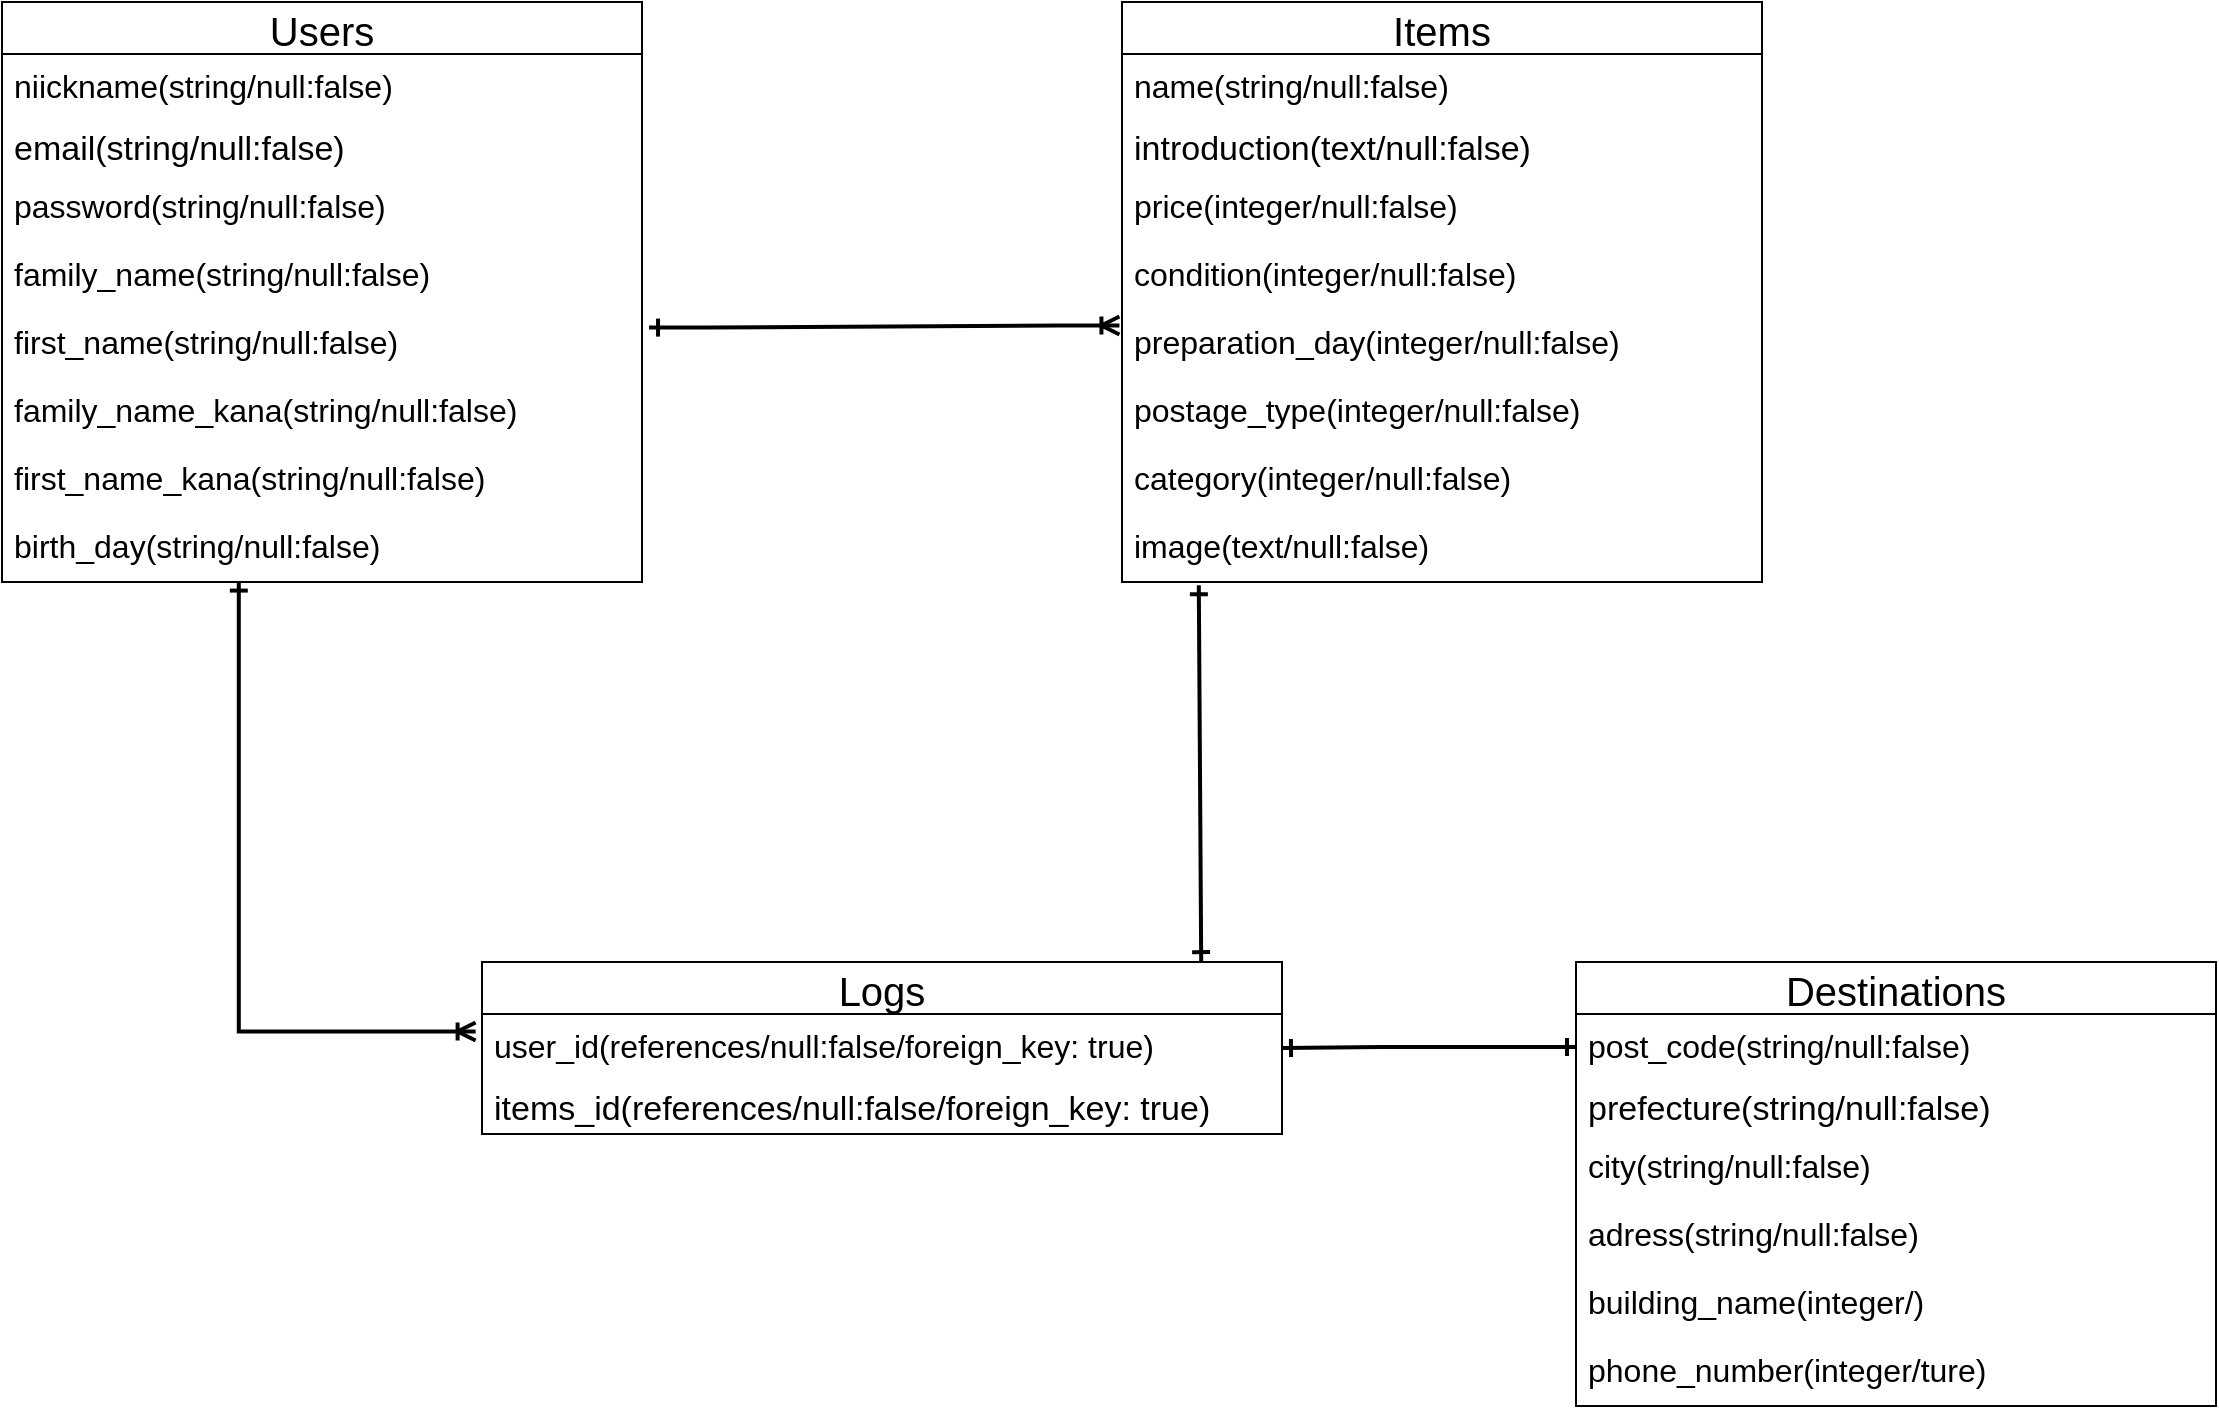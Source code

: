 <mxfile>
    <diagram id="B_ksgdHNI6RtV7ydZzim" name="ページ1">
        <mxGraphModel dx="1271" dy="918" grid="1" gridSize="10" guides="1" tooltips="1" connect="1" arrows="1" fold="1" page="1" pageScale="1" pageWidth="827" pageHeight="1169" math="0" shadow="0">
            <root>
                <mxCell id="0"/>
                <mxCell id="1" parent="0"/>
                <mxCell id="4" value="Users" style="swimlane;fontStyle=0;childLayout=stackLayout;horizontal=1;startSize=26;horizontalStack=0;resizeParent=1;resizeParentMax=0;resizeLast=0;collapsible=1;marginBottom=0;align=center;fontSize=20;fillColor=none;" vertex="1" parent="1">
                    <mxGeometry x="40" y="40" width="320" height="290" as="geometry"/>
                </mxCell>
                <mxCell id="5" value="niickname(string/null:false)&#10;" style="text;strokeColor=none;fillColor=none;spacingLeft=4;spacingRight=4;overflow=hidden;rotatable=0;points=[[0,0.5],[1,0.5]];portConstraint=eastwest;fontSize=16;labelBackgroundColor=none;" vertex="1" parent="4">
                    <mxGeometry y="26" width="320" height="30" as="geometry"/>
                </mxCell>
                <mxCell id="6" value="email(string/null:false)" style="text;strokeColor=none;fillColor=none;spacingLeft=4;spacingRight=4;overflow=hidden;rotatable=0;points=[[0,0.5],[1,0.5]];portConstraint=eastwest;fontSize=17;" vertex="1" parent="4">
                    <mxGeometry y="56" width="320" height="30" as="geometry"/>
                </mxCell>
                <mxCell id="9" value="password(string/null:false)&#10;" style="text;strokeColor=none;fillColor=none;spacingLeft=4;spacingRight=4;overflow=hidden;rotatable=0;points=[[0,0.5],[1,0.5]];portConstraint=eastwest;fontSize=16;" vertex="1" parent="4">
                    <mxGeometry y="86" width="320" height="34" as="geometry"/>
                </mxCell>
                <mxCell id="10" value="family_name(string/null:false)&#10;" style="text;strokeColor=none;fillColor=none;spacingLeft=4;spacingRight=4;overflow=hidden;rotatable=0;points=[[0,0.5],[1,0.5]];portConstraint=eastwest;fontSize=16;" vertex="1" parent="4">
                    <mxGeometry y="120" width="320" height="34" as="geometry"/>
                </mxCell>
                <mxCell id="11" value="first_name(string/null:false)&#10;" style="text;strokeColor=none;fillColor=none;spacingLeft=4;spacingRight=4;overflow=hidden;rotatable=0;points=[[0,0.5],[1,0.5]];portConstraint=eastwest;fontSize=16;" vertex="1" parent="4">
                    <mxGeometry y="154" width="320" height="34" as="geometry"/>
                </mxCell>
                <mxCell id="13" value="family_name_kana(string/null:false)&#10;" style="text;strokeColor=none;fillColor=none;spacingLeft=4;spacingRight=4;overflow=hidden;rotatable=0;points=[[0,0.5],[1,0.5]];portConstraint=eastwest;fontSize=16;" vertex="1" parent="4">
                    <mxGeometry y="188" width="320" height="34" as="geometry"/>
                </mxCell>
                <mxCell id="12" value="first_name_kana(string/null:false)&#10;" style="text;strokeColor=none;fillColor=none;spacingLeft=4;spacingRight=4;overflow=hidden;rotatable=0;points=[[0,0.5],[1,0.5]];portConstraint=eastwest;fontSize=16;" vertex="1" parent="4">
                    <mxGeometry y="222" width="320" height="34" as="geometry"/>
                </mxCell>
                <mxCell id="7" value="birth_day(string/null:false)&#10;" style="text;strokeColor=none;fillColor=none;spacingLeft=4;spacingRight=4;overflow=hidden;rotatable=0;points=[[0,0.5],[1,0.5]];portConstraint=eastwest;fontSize=16;" vertex="1" parent="4">
                    <mxGeometry y="256" width="320" height="34" as="geometry"/>
                </mxCell>
                <mxCell id="14" value="Items" style="swimlane;fontStyle=0;childLayout=stackLayout;horizontal=1;startSize=26;horizontalStack=0;resizeParent=1;resizeParentMax=0;resizeLast=0;collapsible=1;marginBottom=0;align=center;fontSize=20;fillColor=none;" vertex="1" parent="1">
                    <mxGeometry x="600" y="40" width="320" height="290" as="geometry"/>
                </mxCell>
                <mxCell id="15" value="name(string/null:false)&#10;" style="text;strokeColor=none;fillColor=none;spacingLeft=4;spacingRight=4;overflow=hidden;rotatable=0;points=[[0,0.5],[1,0.5]];portConstraint=eastwest;fontSize=16;labelBackgroundColor=none;" vertex="1" parent="14">
                    <mxGeometry y="26" width="320" height="30" as="geometry"/>
                </mxCell>
                <mxCell id="16" value="introduction(text/null:false)" style="text;strokeColor=none;fillColor=none;spacingLeft=4;spacingRight=4;overflow=hidden;rotatable=0;points=[[0,0.5],[1,0.5]];portConstraint=eastwest;fontSize=17;" vertex="1" parent="14">
                    <mxGeometry y="56" width="320" height="30" as="geometry"/>
                </mxCell>
                <mxCell id="17" value="price(integer/null:false)&#10;" style="text;strokeColor=none;fillColor=none;spacingLeft=4;spacingRight=4;overflow=hidden;rotatable=0;points=[[0,0.5],[1,0.5]];portConstraint=eastwest;fontSize=16;" vertex="1" parent="14">
                    <mxGeometry y="86" width="320" height="34" as="geometry"/>
                </mxCell>
                <mxCell id="18" value="condition(integer/null:false)&#10;" style="text;strokeColor=none;fillColor=none;spacingLeft=4;spacingRight=4;overflow=hidden;rotatable=0;points=[[0,0.5],[1,0.5]];portConstraint=eastwest;fontSize=16;" vertex="1" parent="14">
                    <mxGeometry y="120" width="320" height="34" as="geometry"/>
                </mxCell>
                <mxCell id="19" value="preparation_day(integer/null:false)&#10;" style="text;strokeColor=none;fillColor=none;spacingLeft=4;spacingRight=4;overflow=hidden;rotatable=0;points=[[0,0.5],[1,0.5]];portConstraint=eastwest;fontSize=16;" vertex="1" parent="14">
                    <mxGeometry y="154" width="320" height="34" as="geometry"/>
                </mxCell>
                <mxCell id="20" value="postage_type(integer/null:false)&#10;" style="text;strokeColor=none;fillColor=none;spacingLeft=4;spacingRight=4;overflow=hidden;rotatable=0;points=[[0,0.5],[1,0.5]];portConstraint=eastwest;fontSize=16;" vertex="1" parent="14">
                    <mxGeometry y="188" width="320" height="34" as="geometry"/>
                </mxCell>
                <mxCell id="21" value="category(integer/null:false)&#10;" style="text;strokeColor=none;fillColor=none;spacingLeft=4;spacingRight=4;overflow=hidden;rotatable=0;points=[[0,0.5],[1,0.5]];portConstraint=eastwest;fontSize=16;" vertex="1" parent="14">
                    <mxGeometry y="222" width="320" height="34" as="geometry"/>
                </mxCell>
                <mxCell id="22" value="image(text/null:false)&#10;" style="text;strokeColor=none;fillColor=none;spacingLeft=4;spacingRight=4;overflow=hidden;rotatable=0;points=[[0,0.5],[1,0.5]];portConstraint=eastwest;fontSize=16;" vertex="1" parent="14">
                    <mxGeometry y="256" width="320" height="34" as="geometry"/>
                </mxCell>
                <mxCell id="23" value="Logs" style="swimlane;fontStyle=0;childLayout=stackLayout;horizontal=1;startSize=26;horizontalStack=0;resizeParent=1;resizeParentMax=0;resizeLast=0;collapsible=1;marginBottom=0;align=center;fontSize=20;fillColor=none;" vertex="1" parent="1">
                    <mxGeometry x="280" y="520" width="400" height="86" as="geometry"/>
                </mxCell>
                <mxCell id="24" value="user_id(references/null:false/foreign_key: true)&#10;" style="text;strokeColor=none;fillColor=none;spacingLeft=4;spacingRight=4;overflow=hidden;rotatable=0;points=[[0,0.5],[1,0.5]];portConstraint=eastwest;fontSize=16;labelBackgroundColor=none;" vertex="1" parent="23">
                    <mxGeometry y="26" width="400" height="30" as="geometry"/>
                </mxCell>
                <mxCell id="52" value="" style="endArrow=ERone;html=1;rounded=0;fontSize=19;strokeWidth=2;jumpSize=12;startArrow=ERone;startFill=0;endFill=0;" edge="1" parent="23">
                    <mxGeometry relative="1" as="geometry">
                        <mxPoint x="400" y="43" as="sourcePoint"/>
                        <mxPoint x="547" y="42.5" as="targetPoint"/>
                        <Array as="points">
                            <mxPoint x="450" y="42.5"/>
                        </Array>
                    </mxGeometry>
                </mxCell>
                <mxCell id="25" value="items_id(references/null:false/foreign_key: true)" style="text;strokeColor=none;fillColor=none;spacingLeft=4;spacingRight=4;overflow=hidden;rotatable=0;points=[[0,0.5],[1,0.5]];portConstraint=eastwest;fontSize=17;" vertex="1" parent="23">
                    <mxGeometry y="56" width="400" height="30" as="geometry"/>
                </mxCell>
                <mxCell id="33" value="Destinations" style="swimlane;fontStyle=0;childLayout=stackLayout;horizontal=1;startSize=26;horizontalStack=0;resizeParent=1;resizeParentMax=0;resizeLast=0;collapsible=1;marginBottom=0;align=center;fontSize=20;fillColor=none;" vertex="1" parent="1">
                    <mxGeometry x="827" y="520" width="320" height="222" as="geometry"/>
                </mxCell>
                <mxCell id="34" value="post_code(string/null:false)&#10;" style="text;strokeColor=none;fillColor=none;spacingLeft=4;spacingRight=4;overflow=hidden;rotatable=0;points=[[0,0.5],[1,0.5]];portConstraint=eastwest;fontSize=16;labelBackgroundColor=none;" vertex="1" parent="33">
                    <mxGeometry y="26" width="320" height="30" as="geometry"/>
                </mxCell>
                <mxCell id="35" value="prefecture(string/null:false)" style="text;strokeColor=none;fillColor=none;spacingLeft=4;spacingRight=4;overflow=hidden;rotatable=0;points=[[0,0.5],[1,0.5]];portConstraint=eastwest;fontSize=17;" vertex="1" parent="33">
                    <mxGeometry y="56" width="320" height="30" as="geometry"/>
                </mxCell>
                <mxCell id="36" value="city(string/null:false)&#10;" style="text;strokeColor=none;fillColor=none;spacingLeft=4;spacingRight=4;overflow=hidden;rotatable=0;points=[[0,0.5],[1,0.5]];portConstraint=eastwest;fontSize=16;" vertex="1" parent="33">
                    <mxGeometry y="86" width="320" height="34" as="geometry"/>
                </mxCell>
                <mxCell id="37" value="adress(string/null:false)&#10;" style="text;strokeColor=none;fillColor=none;spacingLeft=4;spacingRight=4;overflow=hidden;rotatable=0;points=[[0,0.5],[1,0.5]];portConstraint=eastwest;fontSize=16;" vertex="1" parent="33">
                    <mxGeometry y="120" width="320" height="34" as="geometry"/>
                </mxCell>
                <mxCell id="38" value="building_name(integer/)&#10;" style="text;strokeColor=none;fillColor=none;spacingLeft=4;spacingRight=4;overflow=hidden;rotatable=0;points=[[0,0.5],[1,0.5]];portConstraint=eastwest;fontSize=16;" vertex="1" parent="33">
                    <mxGeometry y="154" width="320" height="34" as="geometry"/>
                </mxCell>
                <mxCell id="39" value="phone_number(integer/ture)&#10;" style="text;strokeColor=none;fillColor=none;spacingLeft=4;spacingRight=4;overflow=hidden;rotatable=0;points=[[0,0.5],[1,0.5]];portConstraint=eastwest;fontSize=16;" vertex="1" parent="33">
                    <mxGeometry y="188" width="320" height="34" as="geometry"/>
                </mxCell>
                <mxCell id="47" value="" style="edgeStyle=entityRelationEdgeStyle;fontSize=12;html=1;endArrow=ERoneToMany;rounded=0;strokeWidth=2;jumpSize=12;exitX=1.011;exitY=0.259;exitDx=0;exitDy=0;exitPerimeter=0;entryX=-0.004;entryY=0.229;entryDx=0;entryDy=0;entryPerimeter=0;startArrow=ERone;startFill=0;" edge="1" parent="1" source="11" target="19">
                    <mxGeometry width="100" height="100" relative="1" as="geometry">
                        <mxPoint x="430" y="370" as="sourcePoint"/>
                        <mxPoint x="530" y="270" as="targetPoint"/>
                    </mxGeometry>
                </mxCell>
                <mxCell id="51" value="" style="edgeStyle=orthogonalEdgeStyle;fontSize=12;html=1;endArrow=ERoneToMany;rounded=0;strokeWidth=2;jumpSize=12;startArrow=ERone;startFill=0;entryX=-0.008;entryY=0.293;entryDx=0;entryDy=0;entryPerimeter=0;exitX=0.37;exitY=0.994;exitDx=0;exitDy=0;exitPerimeter=0;" edge="1" parent="1" source="7" target="24">
                    <mxGeometry width="100" height="100" relative="1" as="geometry">
                        <mxPoint x="160" y="340" as="sourcePoint"/>
                        <mxPoint x="540" y="270" as="targetPoint"/>
                    </mxGeometry>
                </mxCell>
                <mxCell id="66" value="" style="endArrow=ERone;html=1;rounded=0;fontSize=19;strokeWidth=2;jumpSize=12;entryX=0.899;entryY=-0.005;entryDx=0;entryDy=0;entryPerimeter=0;exitX=0.12;exitY=1.047;exitDx=0;exitDy=0;exitPerimeter=0;startArrow=ERone;startFill=0;endFill=0;" edge="1" parent="1" source="22" target="23">
                    <mxGeometry relative="1" as="geometry">
                        <mxPoint x="470" y="400" as="sourcePoint"/>
                        <mxPoint x="630" y="400" as="targetPoint"/>
                    </mxGeometry>
                </mxCell>
            </root>
        </mxGraphModel>
    </diagram>
</mxfile>